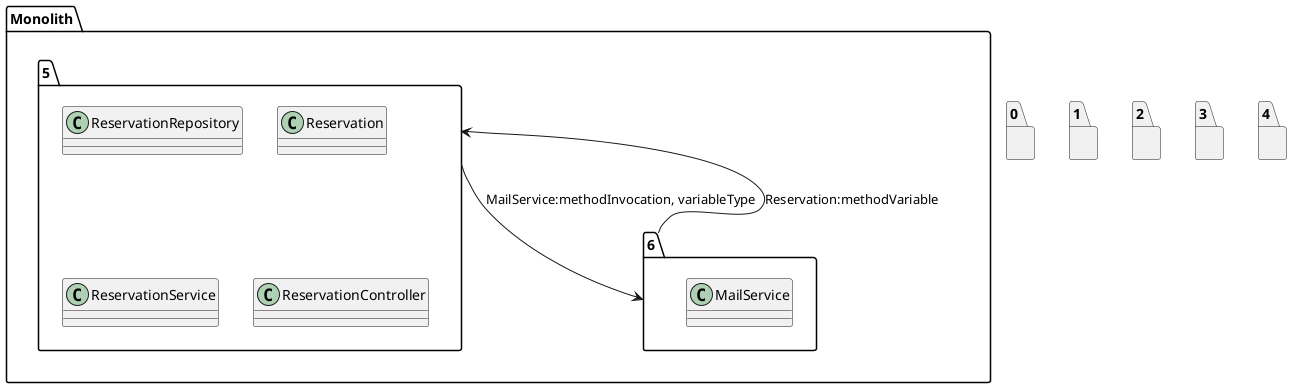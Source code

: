 @startuml
package "Monolith" {
package "5"{
class ReservationRepository
class Reservation
class ReservationService
class ReservationController
}
package "6"{
class MailService
}
}
package "0"{
}
package "1"{
}
package "2"{
}
package "3"{
}
package "4"{
}
"5"-->"6":MailService:methodInvocation, variableType
"6"-->"5":Reservation:methodVariable
@enduml